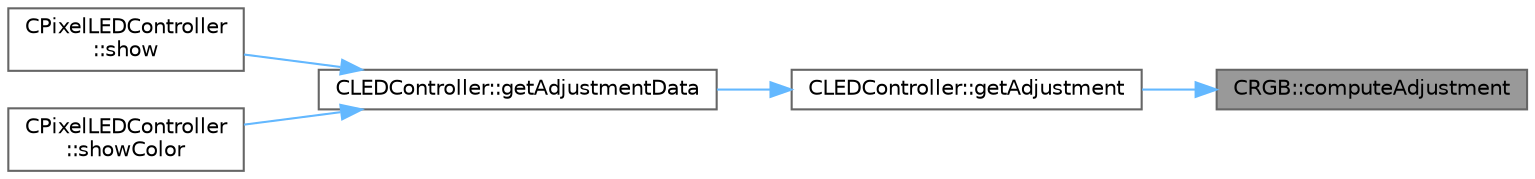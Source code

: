 digraph "CRGB::computeAdjustment"
{
 // INTERACTIVE_SVG=YES
 // LATEX_PDF_SIZE
  bgcolor="transparent";
  edge [fontname=Helvetica,fontsize=10,labelfontname=Helvetica,labelfontsize=10];
  node [fontname=Helvetica,fontsize=10,shape=box,height=0.2,width=0.4];
  rankdir="RL";
  Node1 [id="Node000001",label="CRGB::computeAdjustment",height=0.2,width=0.4,color="gray40", fillcolor="grey60", style="filled", fontcolor="black",tooltip="Calculates the combined color adjustment to the LEDs at a given scale, color correction,..."];
  Node1 -> Node2 [id="edge1_Node000001_Node000002",dir="back",color="steelblue1",style="solid",tooltip=" "];
  Node2 [id="Node000002",label="CLEDController::getAdjustment",height=0.2,width=0.4,color="grey40", fillcolor="white", style="filled",URL="$d6/d2c/class_c_l_e_d_controller_af6173cca91ee446766cc15102990d7bb.html#af6173cca91ee446766cc15102990d7bb",tooltip="Get the combined brightness/color adjustment for this controller."];
  Node2 -> Node3 [id="edge2_Node000002_Node000003",dir="back",color="steelblue1",style="solid",tooltip=" "];
  Node3 [id="Node000003",label="CLEDController::getAdjustmentData",height=0.2,width=0.4,color="grey40", fillcolor="white", style="filled",URL="$d6/d2c/class_c_l_e_d_controller_a6f174d3b4ceacf75eb761c93e78ebff7.html#a6f174d3b4ceacf75eb761c93e78ebff7",tooltip=" "];
  Node3 -> Node4 [id="edge3_Node000003_Node000004",dir="back",color="steelblue1",style="solid",tooltip=" "];
  Node4 [id="Node000004",label="CPixelLEDController\l::show",height=0.2,width=0.4,color="grey40", fillcolor="white", style="filled",URL="$d0/dc9/class_c_pixel_l_e_d_controller_a12a891e205028cffb6ce21857850416c.html#a12a891e205028cffb6ce21857850416c",tooltip="Write the passed in RGB data out to the LEDs managed by this controller."];
  Node3 -> Node5 [id="edge4_Node000003_Node000005",dir="back",color="steelblue1",style="solid",tooltip=" "];
  Node5 [id="Node000005",label="CPixelLEDController\l::showColor",height=0.2,width=0.4,color="grey40", fillcolor="white", style="filled",URL="$d0/dc9/class_c_pixel_l_e_d_controller_aa4c1675ad3be1055251ea482be2d7a15.html#aa4c1675ad3be1055251ea482be2d7a15",tooltip="Set all the LEDs on the controller to a given color."];
}
